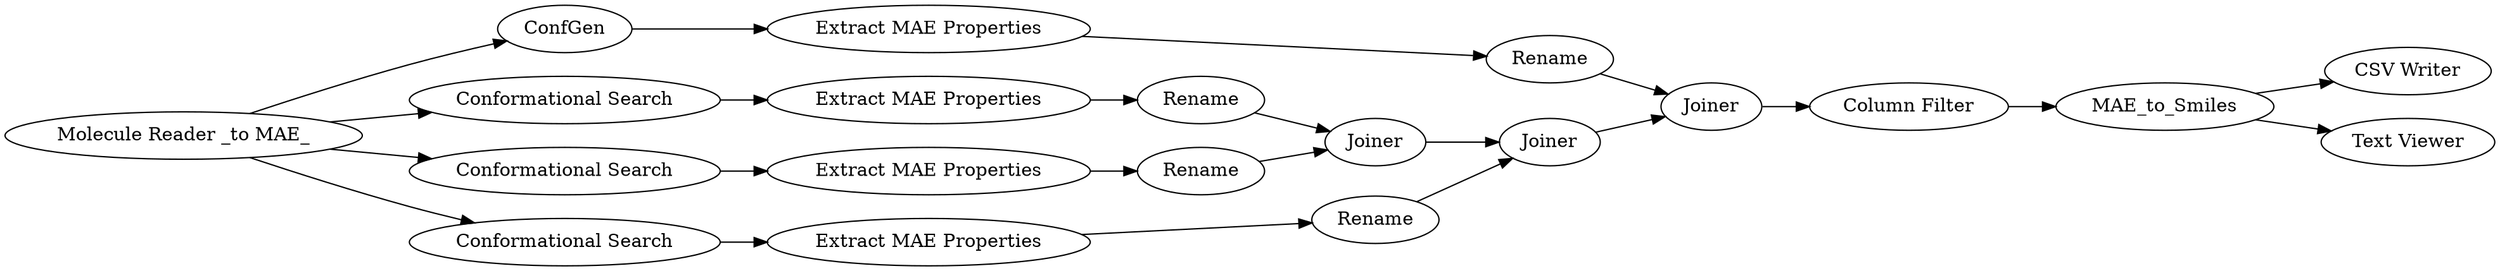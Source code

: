 digraph {
	50 -> 113
	15 -> 46
	9 -> 13
	8248 -> 8249
	8248 -> 3
	3 -> 10
	4 -> 11
	46 -> 47
	13 -> 45
	8248 -> 4
	47 -> 49
	33 -> 47
	45 -> 46
	50 -> 48
	8249 -> 32
	8248 -> 2
	49 -> 50
	11 -> 15
	32 -> 33
	10 -> 14
	2 -> 9
	14 -> 45
	9 [label="Extract MAE Properties"]
	3 [label="Conformational Search"]
	8249 [label=ConfGen]
	49 [label="Column Filter"]
	15 [label=Rename]
	10 [label="Extract MAE Properties"]
	48 [label="Text Viewer"]
	50 [label=MAE_to_Smiles]
	11 [label="Extract MAE Properties"]
	4 [label="Conformational Search"]
	47 [label=Joiner]
	14 [label=Rename]
	113 [label="CSV Writer"]
	13 [label=Rename]
	46 [label=Joiner]
	8248 [label="Molecule Reader _to MAE_"]
	33 [label=Rename]
	32 [label="Extract MAE Properties"]
	2 [label="Conformational Search"]
	45 [label=Joiner]
	rankdir=LR
}
